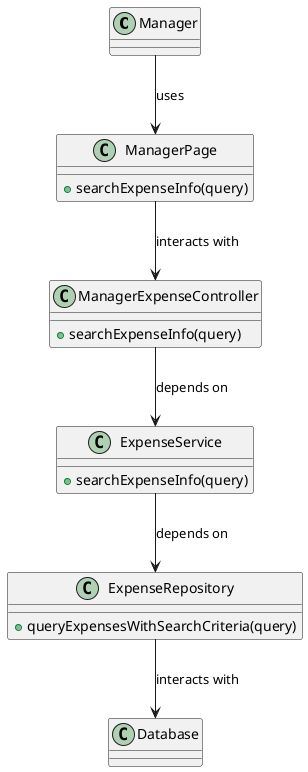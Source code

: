 @startuml
class Manager {
}

class ManagerPage {
  +searchExpenseInfo(query)
}

class ManagerExpenseController {
  +searchExpenseInfo(query)
}

class ExpenseService {
  +searchExpenseInfo(query)
}

class ExpenseRepository {
  +queryExpensesWithSearchCriteria(query)
}

class Database {
}

Manager --> ManagerPage : uses
ManagerPage --> ManagerExpenseController : interacts with
ManagerExpenseController --> ExpenseService : depends on
ExpenseService --> ExpenseRepository : depends on
ExpenseRepository --> Database : interacts with
@enduml
